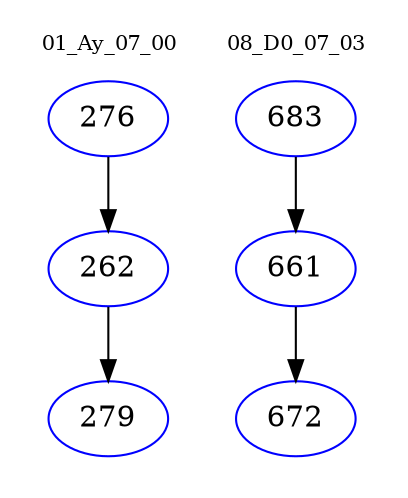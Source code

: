digraph{
subgraph cluster_0 {
color = white
label = "01_Ay_07_00";
fontsize=10;
T0_276 [label="276", color="blue"]
T0_276 -> T0_262 [color="black"]
T0_262 [label="262", color="blue"]
T0_262 -> T0_279 [color="black"]
T0_279 [label="279", color="blue"]
}
subgraph cluster_1 {
color = white
label = "08_D0_07_03";
fontsize=10;
T1_683 [label="683", color="blue"]
T1_683 -> T1_661 [color="black"]
T1_661 [label="661", color="blue"]
T1_661 -> T1_672 [color="black"]
T1_672 [label="672", color="blue"]
}
}
